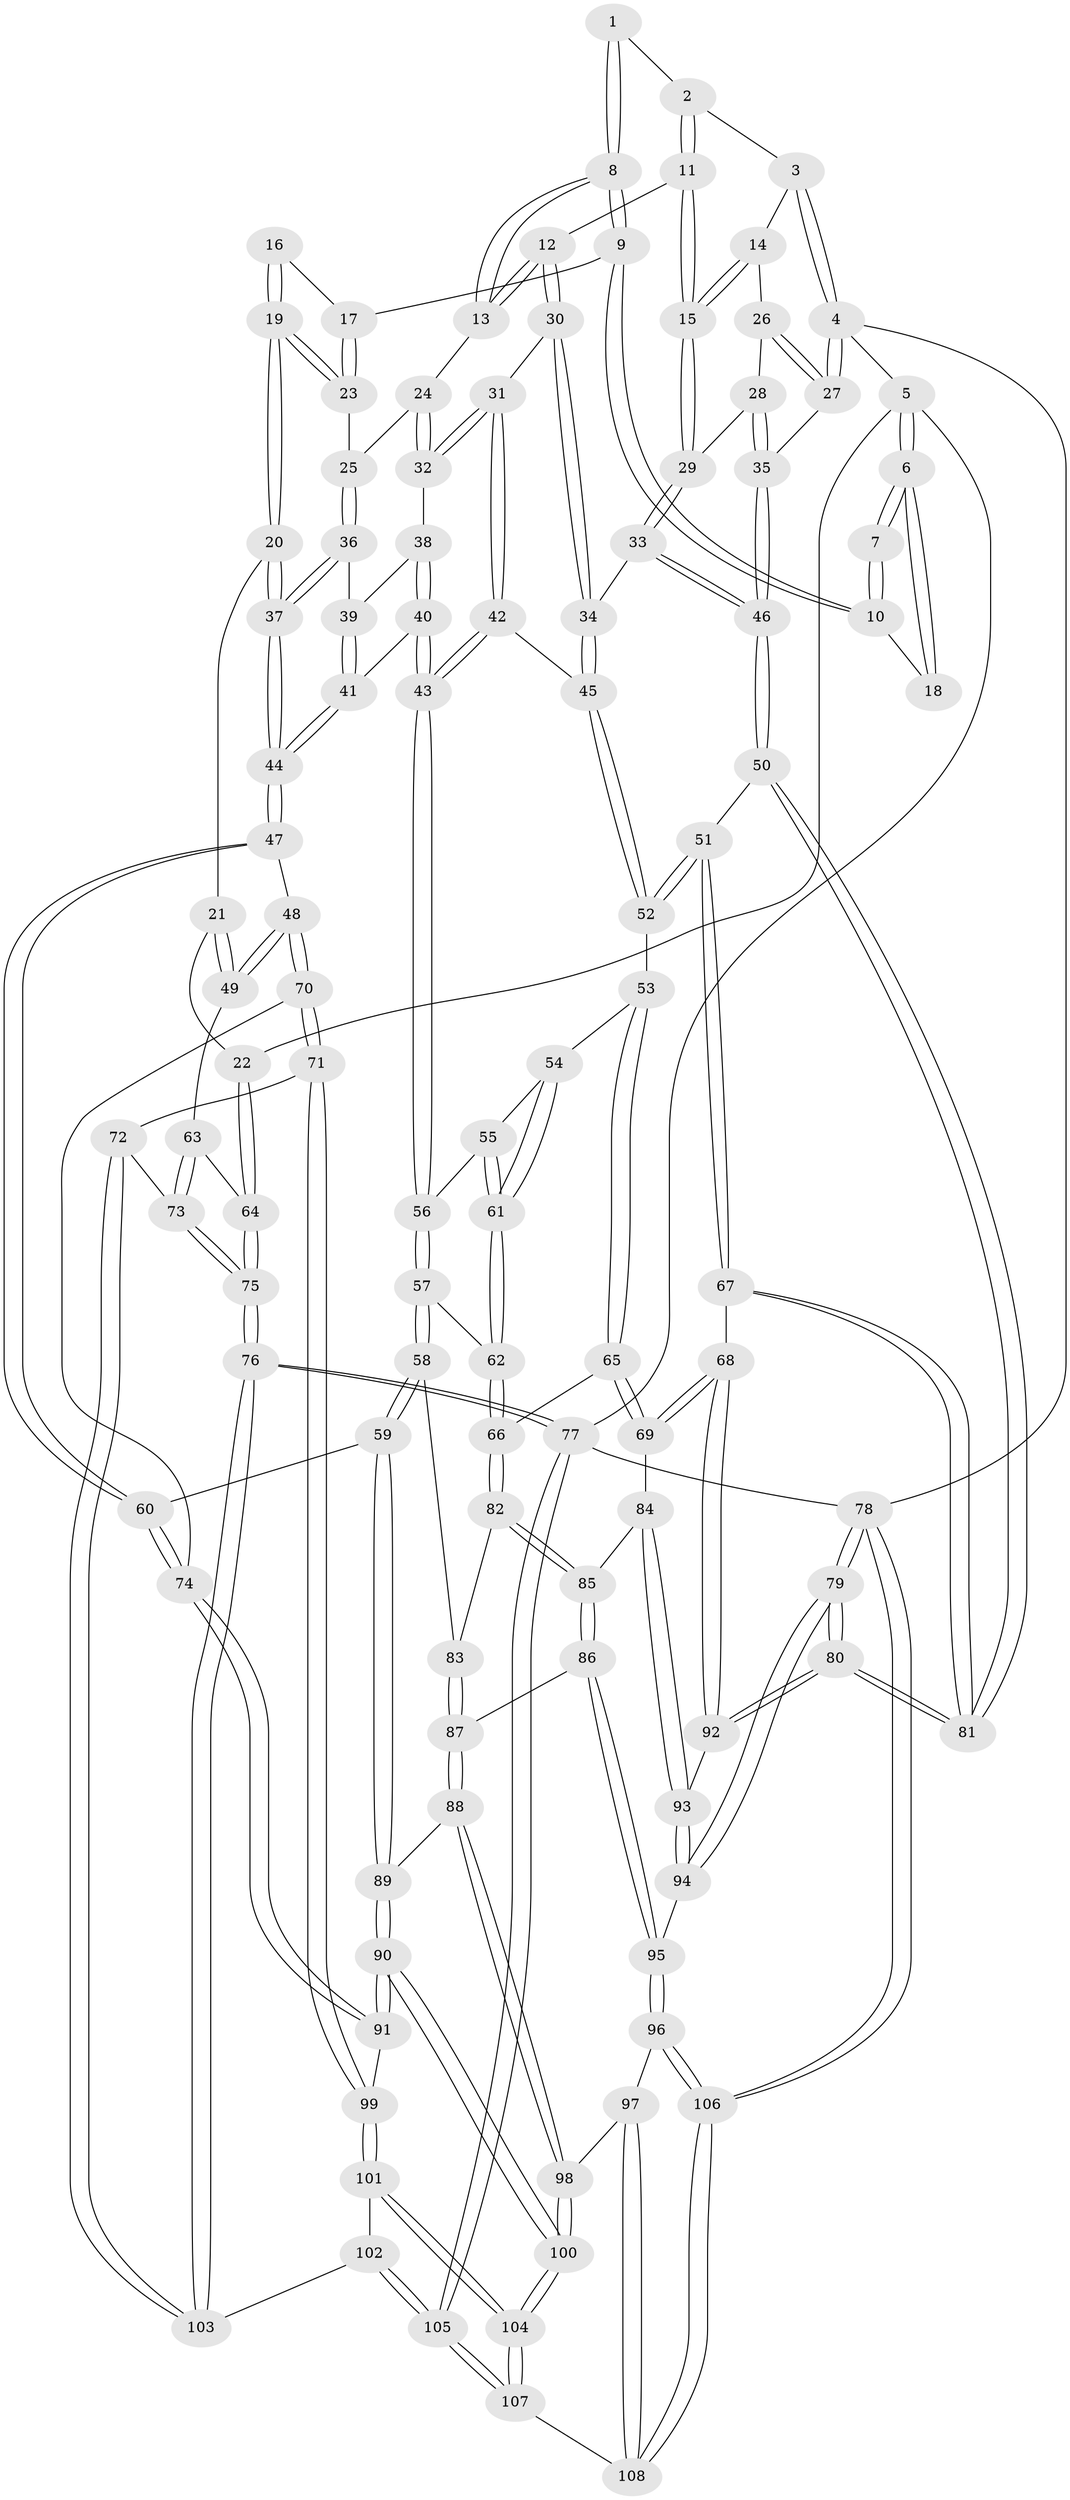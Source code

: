 // Generated by graph-tools (version 1.1) at 2025/11/02/27/25 16:11:58]
// undirected, 108 vertices, 267 edges
graph export_dot {
graph [start="1"]
  node [color=gray90,style=filled];
  1 [pos="+0.6076222686460356+0"];
  2 [pos="+0.7413627155755728+0"];
  3 [pos="+0.7549319406896569+0"];
  4 [pos="+1+0"];
  5 [pos="+0+0"];
  6 [pos="+0+0"];
  7 [pos="+0.40239061390312775+0"];
  8 [pos="+0.5662600484090673+0.11910240272747101"];
  9 [pos="+0.39785007501674924+0.07261090392927577"];
  10 [pos="+0.39315182698739953+0.025335781211159734"];
  11 [pos="+0.7140259598606745+0.12004281988918793"];
  12 [pos="+0.6756948589480052+0.14890161562793383"];
  13 [pos="+0.5662990135776409+0.1192131124978769"];
  14 [pos="+0.8821493076276413+0.09319548642136058"];
  15 [pos="+0.8175402033714502+0.16171318768244922"];
  16 [pos="+0.2653975067186565+0.08708348493082292"];
  17 [pos="+0.3897276296555667+0.09491731435997156"];
  18 [pos="+0.2633915551706351+0.0720471983955522"];
  19 [pos="+0.22777714403596128+0.21309863372429827"];
  20 [pos="+0.22777031510649326+0.21310440958850432"];
  21 [pos="+0.13524459710622388+0.23341529052800283"];
  22 [pos="+0+0.17500990582992845"];
  23 [pos="+0.3803134347071725+0.143513242976606"];
  24 [pos="+0.5584078629680015+0.13745003267059583"];
  25 [pos="+0.4408896559350125+0.2181456870650858"];
  26 [pos="+0.8979519972516082+0.09811553876039551"];
  27 [pos="+1+0.06200101652870896"];
  28 [pos="+0.9343558660428792+0.19681892572338663"];
  29 [pos="+0.8187634097421094+0.27618086163147143"];
  30 [pos="+0.6776530597685188+0.1821339444730599"];
  31 [pos="+0.6171303673050553+0.27641438838528437"];
  32 [pos="+0.5798008568127654+0.2487642844943826"];
  33 [pos="+0.8163981252041072+0.286687691862327"];
  34 [pos="+0.7960293459447919+0.30470649082375945"];
  35 [pos="+1+0.33652441016737344"];
  36 [pos="+0.4417178227006121+0.2276316238963073"];
  37 [pos="+0.38145221532382123+0.32670565028353643"];
  38 [pos="+0.5158452432690139+0.26220611974023944"];
  39 [pos="+0.4728658252963645+0.24530788249220245"];
  40 [pos="+0.5271459292216527+0.3981961723134855"];
  41 [pos="+0.5060381817767238+0.4024179784901067"];
  42 [pos="+0.6348640888806604+0.3233692109139151"];
  43 [pos="+0.5883351821823665+0.401607927791841"];
  44 [pos="+0.3946032613151723+0.4348577701526863"];
  45 [pos="+0.7936635001289926+0.3086210673215414"];
  46 [pos="+1+0.35640037498574484"];
  47 [pos="+0.3814995261122116+0.45413008632952934"];
  48 [pos="+0.3064429189401421+0.46984386805669126"];
  49 [pos="+0.26803159889996625+0.4448535516104924"];
  50 [pos="+1+0.3573639014982253"];
  51 [pos="+0.9243695734030444+0.48290465979013625"];
  52 [pos="+0.8037777714768176+0.42662864348235663"];
  53 [pos="+0.7672789157260521+0.4585609848580048"];
  54 [pos="+0.7434210478192176+0.4604673684721388"];
  55 [pos="+0.6153473247766266+0.4433058403786343"];
  56 [pos="+0.6153461686838515+0.4433054666362917"];
  57 [pos="+0.5751449880074357+0.5776493854724528"];
  58 [pos="+0.5508915452862432+0.6147406570026671"];
  59 [pos="+0.5463113909309899+0.6161461109320626"];
  60 [pos="+0.46938683821855914+0.6095682012450052"];
  61 [pos="+0.6823237123198482+0.5473380356290913"];
  62 [pos="+0.6822337379181656+0.5549442813351347"];
  63 [pos="+0.21543785887101793+0.45122688460549354"];
  64 [pos="+0+0.4086342138535106"];
  65 [pos="+0.7692939276128389+0.5988345482331328"];
  66 [pos="+0.7349058547600843+0.6063352036504446"];
  67 [pos="+0.9026332936260153+0.5784785440440854"];
  68 [pos="+0.8827334949828183+0.646918364098056"];
  69 [pos="+0.8501360068334053+0.6443887743668021"];
  70 [pos="+0.25083080287226855+0.5647103815980894"];
  71 [pos="+0.10593997826998196+0.6785864008419166"];
  72 [pos="+0.027051405049745014+0.673514590782658"];
  73 [pos="+0+0.6534809287738399"];
  74 [pos="+0.3940504736242725+0.7155261974904464"];
  75 [pos="+0+0.6513772378309933"];
  76 [pos="+0+1"];
  77 [pos="+0+1"];
  78 [pos="+1+1"];
  79 [pos="+1+0.9884689132852833"];
  80 [pos="+1+0.9564697524164631"];
  81 [pos="+1+0.5742714082478871"];
  82 [pos="+0.6881726764937672+0.6450853360804645"];
  83 [pos="+0.6072039420982472+0.6408541841776024"];
  84 [pos="+0.7680183055029225+0.7220799837424572"];
  85 [pos="+0.708833285253516+0.7234979072934207"];
  86 [pos="+0.6836901798547754+0.7585786283850765"];
  87 [pos="+0.6462797183737643+0.7655066675431089"];
  88 [pos="+0.6333483734375968+0.7756863574697349"];
  89 [pos="+0.5620510426659617+0.7732142980925921"];
  90 [pos="+0.46868543141300834+0.8518864061538132"];
  91 [pos="+0.38853811180939823+0.732919818692893"];
  92 [pos="+0.88636014262188+0.6509028979844614"];
  93 [pos="+0.796389169332934+0.8360313718534268"];
  94 [pos="+0.794123925017351+0.8686765631791844"];
  95 [pos="+0.7796714225282632+0.8730449143425708"];
  96 [pos="+0.7775234373977788+0.8747842949228185"];
  97 [pos="+0.7387816640446322+0.9002274277511927"];
  98 [pos="+0.6438979246205522+0.878252335804917"];
  99 [pos="+0.23790547193028203+0.7723280924405285"];
  100 [pos="+0.4760430199591829+0.9541269022103993"];
  101 [pos="+0.24429982356489494+0.8875903821426253"];
  102 [pos="+0.16091306992444535+0.9119263480451586"];
  103 [pos="+0.13604746143922852+0.9037674629731226"];
  104 [pos="+0.4210704225705382+1"];
  105 [pos="+0+1"];
  106 [pos="+0.8649553683417969+1"];
  107 [pos="+0.4226433406796243+1"];
  108 [pos="+0.6501125285454996+1"];
  1 -- 2;
  1 -- 8;
  1 -- 8;
  2 -- 3;
  2 -- 11;
  2 -- 11;
  3 -- 4;
  3 -- 4;
  3 -- 14;
  4 -- 5;
  4 -- 27;
  4 -- 27;
  4 -- 78;
  5 -- 6;
  5 -- 6;
  5 -- 22;
  5 -- 77;
  6 -- 7;
  6 -- 7;
  6 -- 18;
  6 -- 18;
  7 -- 10;
  7 -- 10;
  8 -- 9;
  8 -- 9;
  8 -- 13;
  8 -- 13;
  9 -- 10;
  9 -- 10;
  9 -- 17;
  10 -- 18;
  11 -- 12;
  11 -- 15;
  11 -- 15;
  12 -- 13;
  12 -- 13;
  12 -- 30;
  12 -- 30;
  13 -- 24;
  14 -- 15;
  14 -- 15;
  14 -- 26;
  15 -- 29;
  15 -- 29;
  16 -- 17;
  16 -- 19;
  16 -- 19;
  17 -- 23;
  17 -- 23;
  19 -- 20;
  19 -- 20;
  19 -- 23;
  19 -- 23;
  20 -- 21;
  20 -- 37;
  20 -- 37;
  21 -- 22;
  21 -- 49;
  21 -- 49;
  22 -- 64;
  22 -- 64;
  23 -- 25;
  24 -- 25;
  24 -- 32;
  24 -- 32;
  25 -- 36;
  25 -- 36;
  26 -- 27;
  26 -- 27;
  26 -- 28;
  27 -- 35;
  28 -- 29;
  28 -- 35;
  28 -- 35;
  29 -- 33;
  29 -- 33;
  30 -- 31;
  30 -- 34;
  30 -- 34;
  31 -- 32;
  31 -- 32;
  31 -- 42;
  31 -- 42;
  32 -- 38;
  33 -- 34;
  33 -- 46;
  33 -- 46;
  34 -- 45;
  34 -- 45;
  35 -- 46;
  35 -- 46;
  36 -- 37;
  36 -- 37;
  36 -- 39;
  37 -- 44;
  37 -- 44;
  38 -- 39;
  38 -- 40;
  38 -- 40;
  39 -- 41;
  39 -- 41;
  40 -- 41;
  40 -- 43;
  40 -- 43;
  41 -- 44;
  41 -- 44;
  42 -- 43;
  42 -- 43;
  42 -- 45;
  43 -- 56;
  43 -- 56;
  44 -- 47;
  44 -- 47;
  45 -- 52;
  45 -- 52;
  46 -- 50;
  46 -- 50;
  47 -- 48;
  47 -- 60;
  47 -- 60;
  48 -- 49;
  48 -- 49;
  48 -- 70;
  48 -- 70;
  49 -- 63;
  50 -- 51;
  50 -- 81;
  50 -- 81;
  51 -- 52;
  51 -- 52;
  51 -- 67;
  51 -- 67;
  52 -- 53;
  53 -- 54;
  53 -- 65;
  53 -- 65;
  54 -- 55;
  54 -- 61;
  54 -- 61;
  55 -- 56;
  55 -- 61;
  55 -- 61;
  56 -- 57;
  56 -- 57;
  57 -- 58;
  57 -- 58;
  57 -- 62;
  58 -- 59;
  58 -- 59;
  58 -- 83;
  59 -- 60;
  59 -- 89;
  59 -- 89;
  60 -- 74;
  60 -- 74;
  61 -- 62;
  61 -- 62;
  62 -- 66;
  62 -- 66;
  63 -- 64;
  63 -- 73;
  63 -- 73;
  64 -- 75;
  64 -- 75;
  65 -- 66;
  65 -- 69;
  65 -- 69;
  66 -- 82;
  66 -- 82;
  67 -- 68;
  67 -- 81;
  67 -- 81;
  68 -- 69;
  68 -- 69;
  68 -- 92;
  68 -- 92;
  69 -- 84;
  70 -- 71;
  70 -- 71;
  70 -- 74;
  71 -- 72;
  71 -- 99;
  71 -- 99;
  72 -- 73;
  72 -- 103;
  72 -- 103;
  73 -- 75;
  73 -- 75;
  74 -- 91;
  74 -- 91;
  75 -- 76;
  75 -- 76;
  76 -- 77;
  76 -- 77;
  76 -- 103;
  76 -- 103;
  77 -- 105;
  77 -- 105;
  77 -- 78;
  78 -- 79;
  78 -- 79;
  78 -- 106;
  78 -- 106;
  79 -- 80;
  79 -- 80;
  79 -- 94;
  79 -- 94;
  80 -- 81;
  80 -- 81;
  80 -- 92;
  80 -- 92;
  82 -- 83;
  82 -- 85;
  82 -- 85;
  83 -- 87;
  83 -- 87;
  84 -- 85;
  84 -- 93;
  84 -- 93;
  85 -- 86;
  85 -- 86;
  86 -- 87;
  86 -- 95;
  86 -- 95;
  87 -- 88;
  87 -- 88;
  88 -- 89;
  88 -- 98;
  88 -- 98;
  89 -- 90;
  89 -- 90;
  90 -- 91;
  90 -- 91;
  90 -- 100;
  90 -- 100;
  91 -- 99;
  92 -- 93;
  93 -- 94;
  93 -- 94;
  94 -- 95;
  95 -- 96;
  95 -- 96;
  96 -- 97;
  96 -- 106;
  96 -- 106;
  97 -- 98;
  97 -- 108;
  97 -- 108;
  98 -- 100;
  98 -- 100;
  99 -- 101;
  99 -- 101;
  100 -- 104;
  100 -- 104;
  101 -- 102;
  101 -- 104;
  101 -- 104;
  102 -- 103;
  102 -- 105;
  102 -- 105;
  104 -- 107;
  104 -- 107;
  105 -- 107;
  105 -- 107;
  106 -- 108;
  106 -- 108;
  107 -- 108;
}

